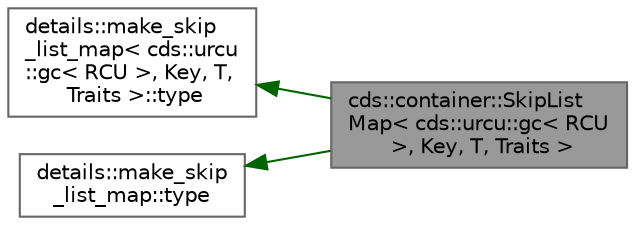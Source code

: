 digraph "cds::container::SkipListMap&lt; cds::urcu::gc&lt; RCU &gt;, Key, T, Traits &gt;"
{
 // LATEX_PDF_SIZE
  bgcolor="transparent";
  edge [fontname=Helvetica,fontsize=10,labelfontname=Helvetica,labelfontsize=10];
  node [fontname=Helvetica,fontsize=10,shape=box,height=0.2,width=0.4];
  rankdir="LR";
  Node1 [id="Node000001",label="cds::container::SkipList\lMap\< cds::urcu::gc\< RCU\l \>, Key, T, Traits \>",height=0.2,width=0.4,color="gray40", fillcolor="grey60", style="filled", fontcolor="black",tooltip="Lock-free skip-list map (template specialization for RCU)"];
  Node2 -> Node1 [id="edge1_Node000001_Node000002",dir="back",color="darkgreen",style="solid",tooltip=" "];
  Node2 [id="Node000002",label="details::make_skip\l_list_map\< cds::urcu\l::gc\< RCU \>, Key, T,\l Traits \>::type",height=0.2,width=0.4,color="gray40", fillcolor="white", style="filled",tooltip=" "];
  Node3 -> Node1 [id="edge2_Node000001_Node000003",dir="back",color="darkgreen",style="solid",tooltip=" "];
  Node3 [id="Node000003",label="details::make_skip\l_list_map::type",height=0.2,width=0.4,color="gray40", fillcolor="white", style="filled",tooltip=" "];
}
